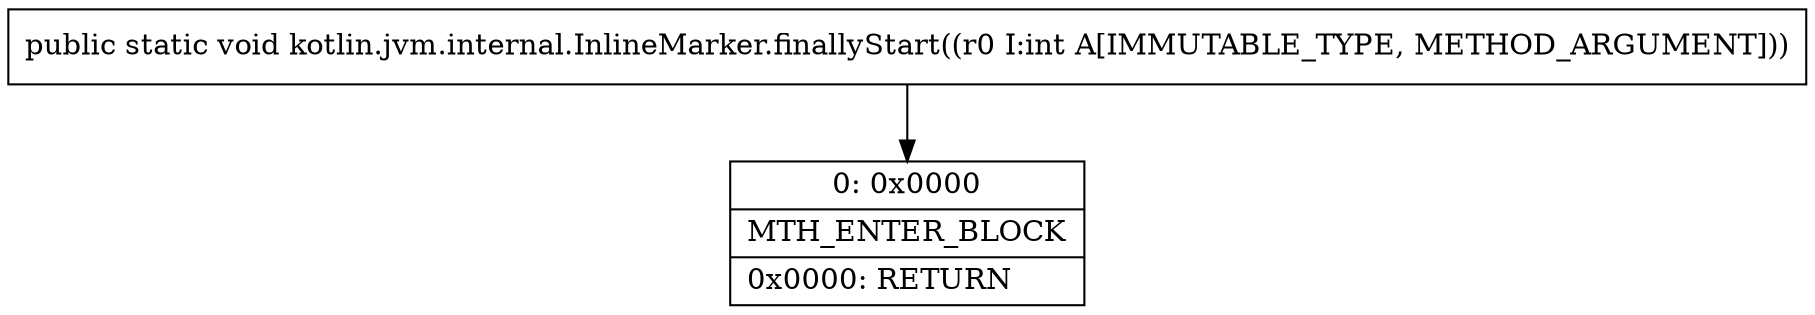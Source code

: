 digraph "CFG forkotlin.jvm.internal.InlineMarker.finallyStart(I)V" {
Node_0 [shape=record,label="{0\:\ 0x0000|MTH_ENTER_BLOCK\l|0x0000: RETURN   \l}"];
MethodNode[shape=record,label="{public static void kotlin.jvm.internal.InlineMarker.finallyStart((r0 I:int A[IMMUTABLE_TYPE, METHOD_ARGUMENT])) }"];
MethodNode -> Node_0;
}

